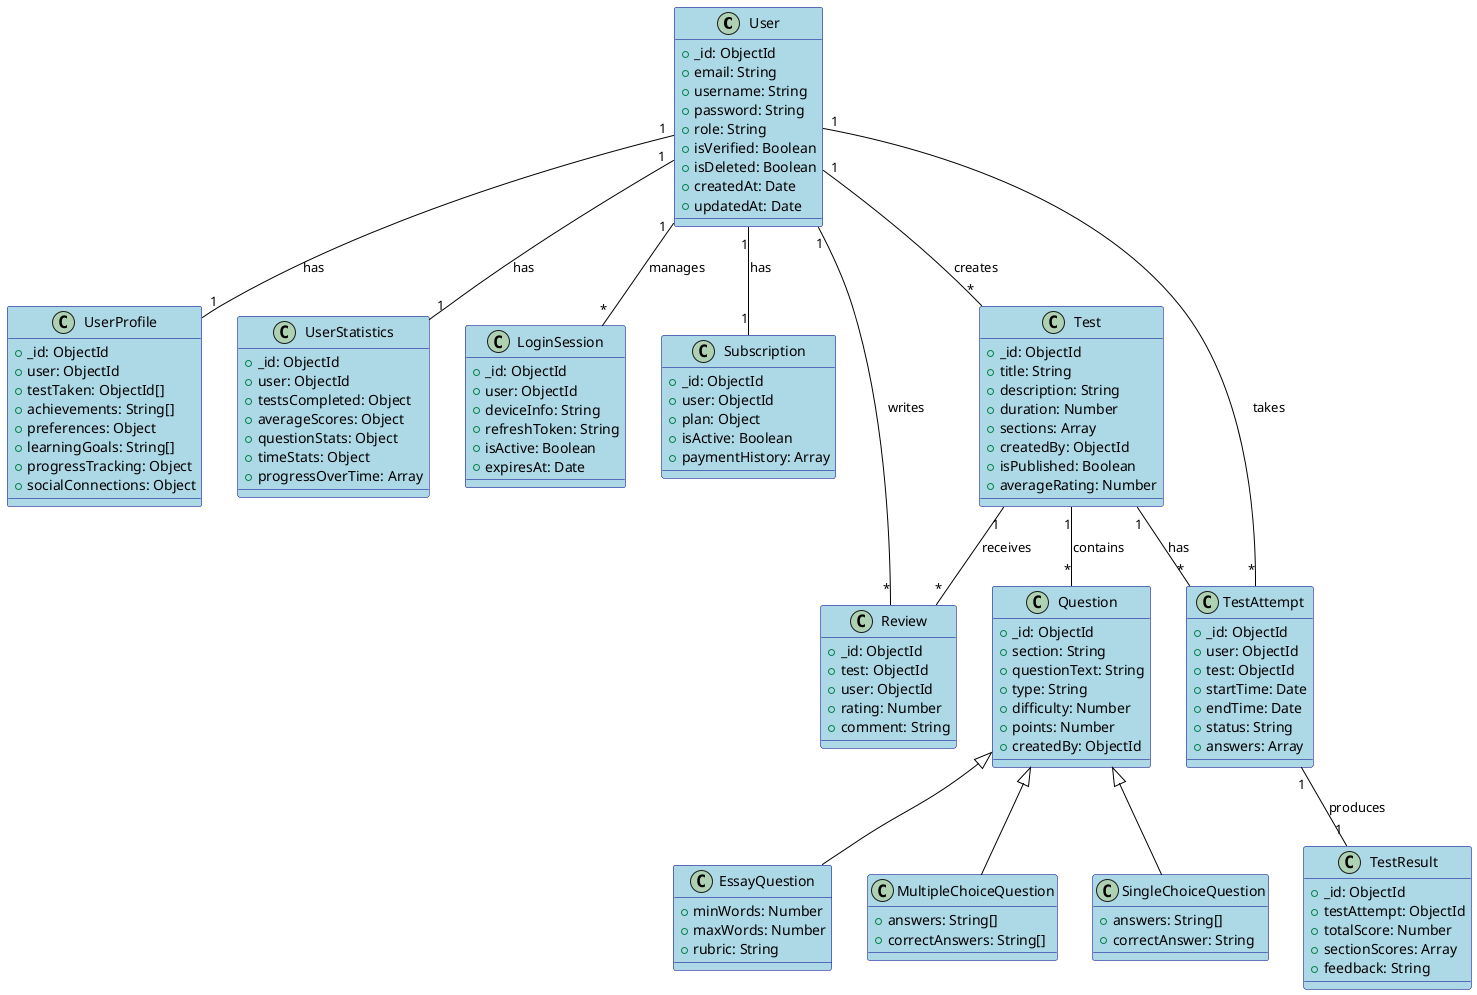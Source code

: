 @startuml Database Relationships

' Styling
skinparam class {
    BackgroundColor LightBlue
    ArrowColor Black
    BorderColor DarkBlue
}

' User-related collections
class User {
    +_id: ObjectId
    +email: String
    +username: String
    +password: String
    +role: String
    +isVerified: Boolean
    +isDeleted: Boolean
    +createdAt: Date
    +updatedAt: Date
}

class UserProfile {
    +_id: ObjectId
    +user: ObjectId
    +testTaken: ObjectId[]
    +achievements: String[]
    +preferences: Object
    +learningGoals: String[]
    +progressTracking: Object
    +socialConnections: Object
}

class UserStatistics {
    +_id: ObjectId
    +user: ObjectId
    +testsCompleted: Object
    +averageScores: Object
    +questionStats: Object
    +timeStats: Object
    +progressOverTime: Array
}

class LoginSession {
    +_id: ObjectId
    +user: ObjectId
    +deviceInfo: String
    +refreshToken: String
    +isActive: Boolean
    +expiresAt: Date
}

class Subscription {
    +_id: ObjectId
    +user: ObjectId
    +plan: Object
    +isActive: Boolean
    +paymentHistory: Array
}

' Test-related collections
class Test {
    +_id: ObjectId
    +title: String
    +description: String
    +duration: Number
    +sections: Array
    +createdBy: ObjectId
    +isPublished: Boolean
    +averageRating: Number
}

class Question {
    +_id: ObjectId
    +section: String
    +questionText: String
    +type: String
    +difficulty: Number
    +points: Number
    +createdBy: ObjectId
}

class TestAttempt {
    +_id: ObjectId
    +user: ObjectId
    +test: ObjectId
    +startTime: Date
    +endTime: Date
    +status: String
    +answers: Array
}

class TestResult {
    +_id: ObjectId
    +testAttempt: ObjectId
    +totalScore: Number
    +sectionScores: Array
    +feedback: String
}

class Review {
    +_id: ObjectId
    +test: ObjectId
    +user: ObjectId
    +rating: Number
    +comment: String
}

' Relationships
User "1" -- "1" UserProfile : has
User "1" -- "1" UserStatistics : has
User "1" -- "1" Subscription : has
User "1" -- "*" LoginSession : manages

User "1" -- "*" TestAttempt : takes
User "1" -- "*" Review : writes
User "1" -- "*" Test : creates

Test "1" -- "*" Question : contains
Test "1" -- "*" TestAttempt : has
Test "1" -- "*" Review : receives

TestAttempt "1" -- "1" TestResult : produces

' Inheritance for Question types
class MultipleChoiceQuestion extends Question {
    +answers: String[]
    +correctAnswers: String[]
}

class SingleChoiceQuestion extends Question {
    +answers: String[]
    +correctAnswer: String
}

class EssayQuestion extends Question {
    +minWords: Number
    +maxWords: Number
    +rubric: String
}

@enduml